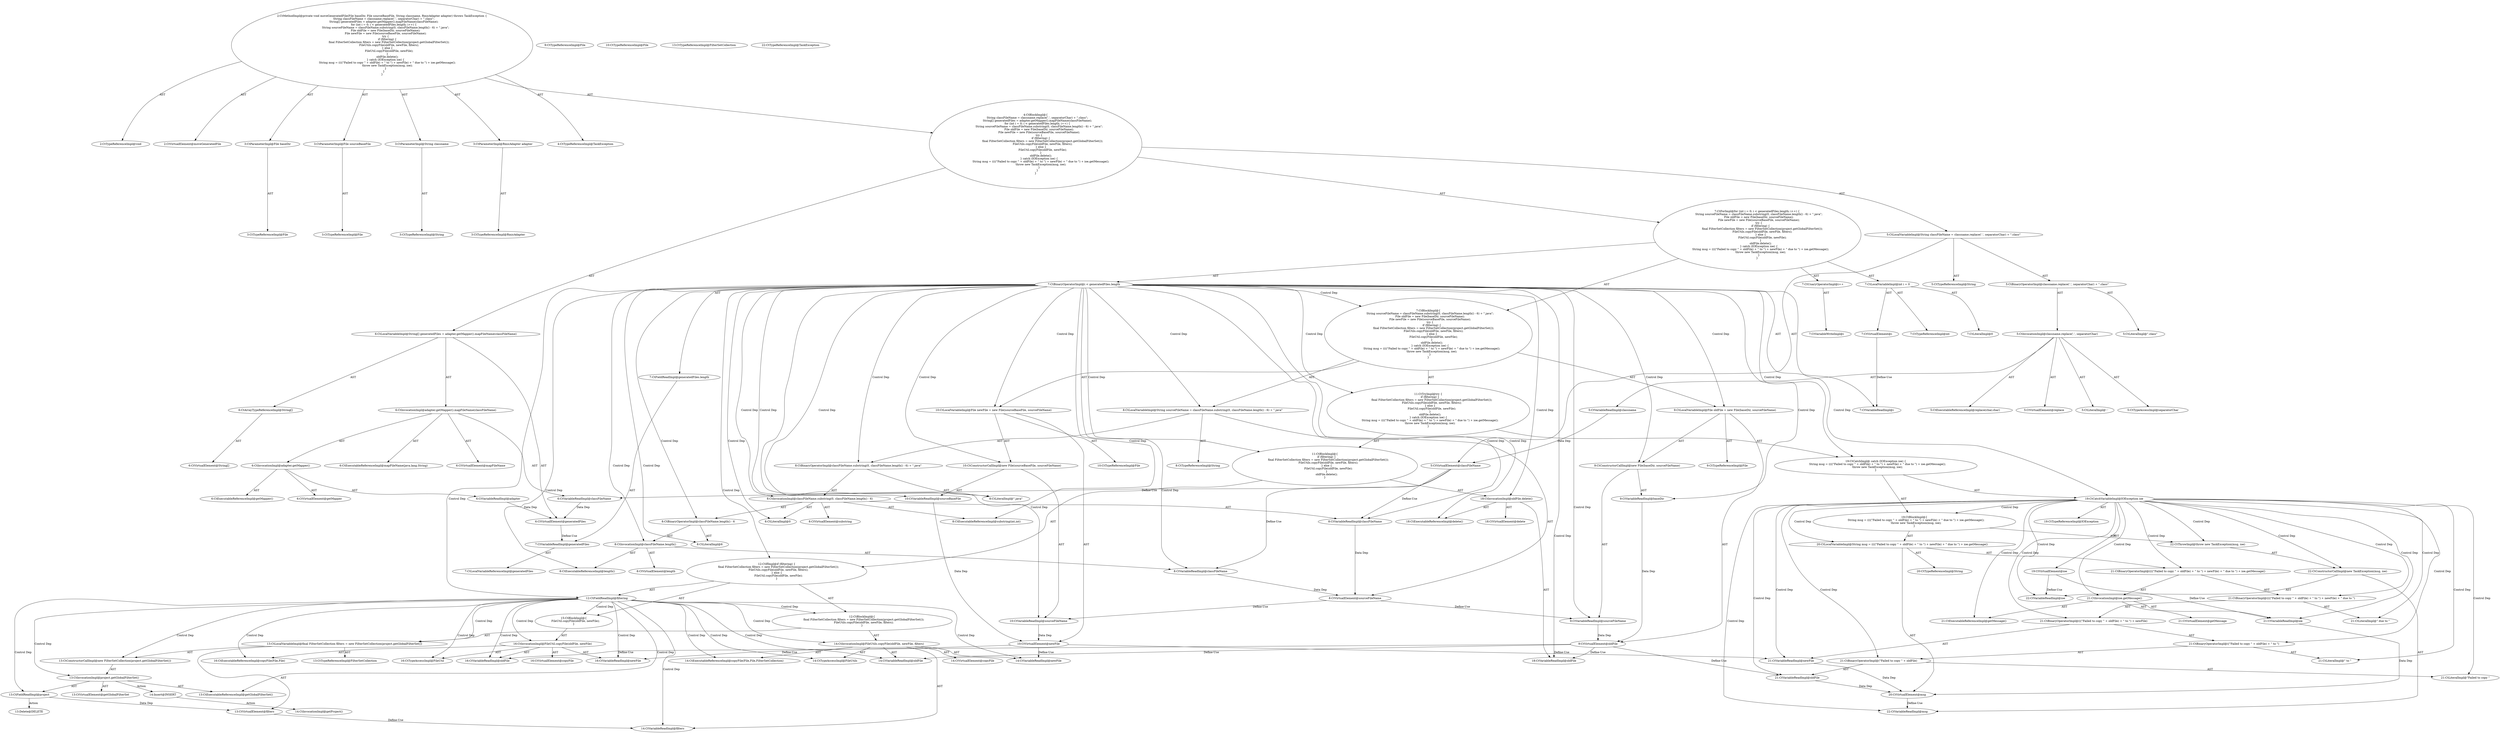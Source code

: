 digraph "moveGeneratedFile#?,File,File,String,RmicAdapter" {
0 [label="2:CtTypeReferenceImpl@void" shape=ellipse]
1 [label="2:CtVirtualElement@moveGeneratedFile" shape=ellipse]
2 [label="3:CtParameterImpl@File baseDir" shape=ellipse]
3 [label="3:CtTypeReferenceImpl@File" shape=ellipse]
4 [label="3:CtParameterImpl@File sourceBaseFile" shape=ellipse]
5 [label="3:CtTypeReferenceImpl@File" shape=ellipse]
6 [label="3:CtParameterImpl@String classname" shape=ellipse]
7 [label="3:CtTypeReferenceImpl@String" shape=ellipse]
8 [label="3:CtParameterImpl@RmicAdapter adapter" shape=ellipse]
9 [label="3:CtTypeReferenceImpl@RmicAdapter" shape=ellipse]
10 [label="4:CtTypeReferenceImpl@TaskException" shape=ellipse]
11 [label="5:CtTypeReferenceImpl@String" shape=ellipse]
12 [label="5:CtExecutableReferenceImpl@replace(char,char)" shape=ellipse]
13 [label="5:CtVirtualElement@replace" shape=ellipse]
14 [label="5:CtVariableReadImpl@classname" shape=ellipse]
15 [label="5:CtLiteralImpl@'.'" shape=ellipse]
16 [label="5:CtTypeAccessImpl@separatorChar" shape=ellipse]
17 [label="5:CtInvocationImpl@classname.replace('.', separatorChar)" shape=ellipse]
18 [label="5:CtLiteralImpl@\".class\"" shape=ellipse]
19 [label="5:CtBinaryOperatorImpl@classname.replace('.', separatorChar) + \".class\"" shape=ellipse]
20 [label="5:CtVirtualElement@classFileName" shape=ellipse]
21 [label="5:CtLocalVariableImpl@String classFileName = classname.replace('.', separatorChar) + \".class\"" shape=ellipse]
22 [label="6:CtVirtualElement@String[]" shape=ellipse]
23 [label="6:CtArrayTypeReferenceImpl@String[]" shape=ellipse]
24 [label="6:CtExecutableReferenceImpl@mapFileName(java.lang.String)" shape=ellipse]
25 [label="6:CtVirtualElement@mapFileName" shape=ellipse]
26 [label="6:CtExecutableReferenceImpl@getMapper()" shape=ellipse]
27 [label="6:CtVirtualElement@getMapper" shape=ellipse]
28 [label="6:CtVariableReadImpl@adapter" shape=ellipse]
29 [label="6:CtInvocationImpl@adapter.getMapper()" shape=ellipse]
30 [label="6:CtVariableReadImpl@classFileName" shape=ellipse]
31 [label="6:CtInvocationImpl@adapter.getMapper().mapFileName(classFileName)" shape=ellipse]
32 [label="6:CtVirtualElement@generatedFiles" shape=ellipse]
33 [label="6:CtLocalVariableImpl@String[] generatedFiles = adapter.getMapper().mapFileName(classFileName)" shape=ellipse]
34 [label="7:CtTypeReferenceImpl@int" shape=ellipse]
35 [label="7:CtLiteralImpl@0" shape=ellipse]
36 [label="7:CtVirtualElement@i" shape=ellipse]
37 [label="7:CtLocalVariableImpl@int i = 0" shape=ellipse]
38 [label="7:CtVariableReadImpl@i" shape=ellipse]
39 [label="7:CtVariableReadImpl@generatedFiles" shape=ellipse]
40 [label="7:CtLocalVariableReferenceImpl@generatedFiles" shape=ellipse]
41 [label="7:CtFieldReadImpl@generatedFiles.length" shape=ellipse]
42 [label="7:CtBinaryOperatorImpl@i < generatedFiles.length" shape=ellipse]
43 [label="7:CtVariableWriteImpl@i" shape=ellipse]
44 [label="7:CtUnaryOperatorImpl@i++" shape=ellipse]
45 [label="8:CtTypeReferenceImpl@String" shape=ellipse]
46 [label="8:CtExecutableReferenceImpl@substring(int,int)" shape=ellipse]
47 [label="8:CtVirtualElement@substring" shape=ellipse]
48 [label="8:CtVariableReadImpl@classFileName" shape=ellipse]
49 [label="8:CtLiteralImpl@0" shape=ellipse]
50 [label="8:CtExecutableReferenceImpl@length()" shape=ellipse]
51 [label="8:CtVirtualElement@length" shape=ellipse]
52 [label="8:CtVariableReadImpl@classFileName" shape=ellipse]
53 [label="8:CtInvocationImpl@classFileName.length()" shape=ellipse]
54 [label="8:CtLiteralImpl@6" shape=ellipse]
55 [label="8:CtBinaryOperatorImpl@classFileName.length() - 6" shape=ellipse]
56 [label="8:CtInvocationImpl@classFileName.substring(0, classFileName.length() - 6)" shape=ellipse]
57 [label="8:CtLiteralImpl@\".java\"" shape=ellipse]
58 [label="8:CtBinaryOperatorImpl@classFileName.substring(0, classFileName.length() - 6) + \".java\"" shape=ellipse]
59 [label="8:CtVirtualElement@sourceFileName" shape=ellipse]
60 [label="8:CtLocalVariableImpl@String sourceFileName = classFileName.substring(0, classFileName.length() - 6) + \".java\"" shape=ellipse]
61 [label="9:CtTypeReferenceImpl@File" shape=ellipse]
62 [label="9:CtTypeReferenceImpl@File" shape=ellipse]
63 [label="9:CtVariableReadImpl@baseDir" shape=ellipse]
64 [label="9:CtVariableReadImpl@sourceFileName" shape=ellipse]
65 [label="9:CtConstructorCallImpl@new File(baseDir, sourceFileName)" shape=ellipse]
66 [label="9:CtVirtualElement@oldFile" shape=ellipse]
67 [label="9:CtLocalVariableImpl@File oldFile = new File(baseDir, sourceFileName)" shape=ellipse]
68 [label="10:CtTypeReferenceImpl@File" shape=ellipse]
69 [label="10:CtTypeReferenceImpl@File" shape=ellipse]
70 [label="10:CtVariableReadImpl@sourceBaseFile" shape=ellipse]
71 [label="10:CtVariableReadImpl@sourceFileName" shape=ellipse]
72 [label="10:CtConstructorCallImpl@new File(sourceBaseFile, sourceFileName)" shape=ellipse]
73 [label="10:CtVirtualElement@newFile" shape=ellipse]
74 [label="10:CtLocalVariableImpl@File newFile = new File(sourceBaseFile, sourceFileName)" shape=ellipse]
75 [label="12:CtFieldReadImpl@filtering" shape=ellipse]
76 [label="13:CtTypeReferenceImpl@FilterSetCollection" shape=ellipse]
77 [label="13:CtTypeReferenceImpl@FilterSetCollection" shape=ellipse]
78 [label="13:CtExecutableReferenceImpl@getGlobalFilterSet()" shape=ellipse]
79 [label="13:CtVirtualElement@getGlobalFilterSet" shape=ellipse]
80 [label="13:CtFieldReadImpl@project" shape=ellipse]
81 [label="13:CtInvocationImpl@project.getGlobalFilterSet()" shape=ellipse]
82 [label="13:CtConstructorCallImpl@new FilterSetCollection(project.getGlobalFilterSet())" shape=ellipse]
83 [label="13:CtVirtualElement@filters" shape=ellipse]
84 [label="13:CtLocalVariableImpl@final FilterSetCollection filters = new FilterSetCollection(project.getGlobalFilterSet())" shape=ellipse]
85 [label="14:CtExecutableReferenceImpl@copyFile(File,File,FilterSetCollection)" shape=ellipse]
86 [label="14:CtVirtualElement@copyFile" shape=ellipse]
87 [label="14:CtTypeAccessImpl@FileUtils" shape=ellipse]
88 [label="14:CtVariableReadImpl@oldFile" shape=ellipse]
89 [label="14:CtVariableReadImpl@newFile" shape=ellipse]
90 [label="14:CtVariableReadImpl@filters" shape=ellipse]
91 [label="14:CtInvocationImpl@FileUtils.copyFile(oldFile, newFile, filters)" shape=ellipse]
92 [label="12:CtBlockImpl@\{
    final FilterSetCollection filters = new FilterSetCollection(project.getGlobalFilterSet());
    FileUtils.copyFile(oldFile, newFile, filters);
\}" shape=ellipse]
93 [label="16:CtExecutableReferenceImpl@copyFile(File,File)" shape=ellipse]
94 [label="16:CtVirtualElement@copyFile" shape=ellipse]
95 [label="16:CtTypeAccessImpl@FileUtil" shape=ellipse]
96 [label="16:CtVariableReadImpl@oldFile" shape=ellipse]
97 [label="16:CtVariableReadImpl@newFile" shape=ellipse]
98 [label="16:CtInvocationImpl@FileUtil.copyFile(oldFile, newFile)" shape=ellipse]
99 [label="15:CtBlockImpl@\{
    FileUtil.copyFile(oldFile, newFile);
\}" shape=ellipse]
100 [label="12:CtIfImpl@if (filtering) \{
    final FilterSetCollection filters = new FilterSetCollection(project.getGlobalFilterSet());
    FileUtils.copyFile(oldFile, newFile, filters);
\} else \{
    FileUtil.copyFile(oldFile, newFile);
\}" shape=ellipse]
101 [label="18:CtExecutableReferenceImpl@delete()" shape=ellipse]
102 [label="18:CtVirtualElement@delete" shape=ellipse]
103 [label="18:CtVariableReadImpl@oldFile" shape=ellipse]
104 [label="18:CtInvocationImpl@oldFile.delete()" shape=ellipse]
105 [label="11:CtBlockImpl@\{
    if (filtering) \{
        final FilterSetCollection filters = new FilterSetCollection(project.getGlobalFilterSet());
        FileUtils.copyFile(oldFile, newFile, filters);
    \} else \{
        FileUtil.copyFile(oldFile, newFile);
    \}
    oldFile.delete();
\}" shape=ellipse]
106 [label="19:CtVirtualElement@ioe" shape=ellipse]
107 [label="19:CtTypeReferenceImpl@IOException" shape=ellipse]
108 [label="19:CtCatchVariableImpl@IOException ioe" shape=ellipse]
109 [label="20:CtTypeReferenceImpl@String" shape=ellipse]
110 [label="21:CtLiteralImpl@\"Failed to copy \"" shape=ellipse]
111 [label="21:CtVariableReadImpl@oldFile" shape=ellipse]
112 [label="21:CtBinaryOperatorImpl@(\"Failed to copy \" + oldFile)" shape=ellipse]
113 [label="21:CtLiteralImpl@\" to \"" shape=ellipse]
114 [label="21:CtBinaryOperatorImpl@((\"Failed to copy \" + oldFile) + \" to \")" shape=ellipse]
115 [label="21:CtVariableReadImpl@newFile" shape=ellipse]
116 [label="21:CtBinaryOperatorImpl@(((\"Failed to copy \" + oldFile) + \" to \") + newFile)" shape=ellipse]
117 [label="21:CtLiteralImpl@\" due to \"" shape=ellipse]
118 [label="21:CtBinaryOperatorImpl@((((\"Failed to copy \" + oldFile) + \" to \") + newFile) + \" due to \")" shape=ellipse]
119 [label="21:CtExecutableReferenceImpl@getMessage()" shape=ellipse]
120 [label="21:CtVirtualElement@getMessage" shape=ellipse]
121 [label="21:CtVariableReadImpl@ioe" shape=ellipse]
122 [label="21:CtInvocationImpl@ioe.getMessage()" shape=ellipse]
123 [label="21:CtBinaryOperatorImpl@((((\"Failed to copy \" + oldFile) + \" to \") + newFile) + \" due to \") + ioe.getMessage()" shape=ellipse]
124 [label="20:CtVirtualElement@msg" shape=ellipse]
125 [label="20:CtLocalVariableImpl@String msg = ((((\"Failed to copy \" + oldFile) + \" to \") + newFile) + \" due to \") + ioe.getMessage()" shape=ellipse]
126 [label="22:CtTypeReferenceImpl@TaskException" shape=ellipse]
127 [label="22:CtVariableReadImpl@msg" shape=ellipse]
128 [label="22:CtVariableReadImpl@ioe" shape=ellipse]
129 [label="22:CtConstructorCallImpl@new TaskException(msg, ioe)" shape=ellipse]
130 [label="22:CtThrowImpl@throw new TaskException(msg, ioe)" shape=ellipse]
131 [label="19:CtBlockImpl@\{
    String msg = ((((\"Failed to copy \" + oldFile) + \" to \") + newFile) + \" due to \") + ioe.getMessage();
    throw new TaskException(msg, ioe);
\}" shape=ellipse]
132 [label="19:CtCatchImpl@ catch (IOException ioe) \{
    String msg = ((((\"Failed to copy \" + oldFile) + \" to \") + newFile) + \" due to \") + ioe.getMessage();
    throw new TaskException(msg, ioe);
\}" shape=ellipse]
133 [label="11:CtTryImpl@try \{
    if (filtering) \{
        final FilterSetCollection filters = new FilterSetCollection(project.getGlobalFilterSet());
        FileUtils.copyFile(oldFile, newFile, filters);
    \} else \{
        FileUtil.copyFile(oldFile, newFile);
    \}
    oldFile.delete();
\} catch (IOException ioe) \{
    String msg = ((((\"Failed to copy \" + oldFile) + \" to \") + newFile) + \" due to \") + ioe.getMessage();
    throw new TaskException(msg, ioe);
\}" shape=ellipse]
134 [label="7:CtBlockImpl@\{
    String sourceFileName = classFileName.substring(0, classFileName.length() - 6) + \".java\";
    File oldFile = new File(baseDir, sourceFileName);
    File newFile = new File(sourceBaseFile, sourceFileName);
    try \{
        if (filtering) \{
            final FilterSetCollection filters = new FilterSetCollection(project.getGlobalFilterSet());
            FileUtils.copyFile(oldFile, newFile, filters);
        \} else \{
            FileUtil.copyFile(oldFile, newFile);
        \}
        oldFile.delete();
    \} catch (IOException ioe) \{
        String msg = ((((\"Failed to copy \" + oldFile) + \" to \") + newFile) + \" due to \") + ioe.getMessage();
        throw new TaskException(msg, ioe);
    \}
\}" shape=ellipse]
135 [label="7:CtForImpl@for (int i = 0; i < generatedFiles.length; i++) \{
    String sourceFileName = classFileName.substring(0, classFileName.length() - 6) + \".java\";
    File oldFile = new File(baseDir, sourceFileName);
    File newFile = new File(sourceBaseFile, sourceFileName);
    try \{
        if (filtering) \{
            final FilterSetCollection filters = new FilterSetCollection(project.getGlobalFilterSet());
            FileUtils.copyFile(oldFile, newFile, filters);
        \} else \{
            FileUtil.copyFile(oldFile, newFile);
        \}
        oldFile.delete();
    \} catch (IOException ioe) \{
        String msg = ((((\"Failed to copy \" + oldFile) + \" to \") + newFile) + \" due to \") + ioe.getMessage();
        throw new TaskException(msg, ioe);
    \}
\}" shape=ellipse]
136 [label="4:CtBlockImpl@\{
    String classFileName = classname.replace('.', separatorChar) + \".class\";
    String[] generatedFiles = adapter.getMapper().mapFileName(classFileName);
    for (int i = 0; i < generatedFiles.length; i++) \{
        String sourceFileName = classFileName.substring(0, classFileName.length() - 6) + \".java\";
        File oldFile = new File(baseDir, sourceFileName);
        File newFile = new File(sourceBaseFile, sourceFileName);
        try \{
            if (filtering) \{
                final FilterSetCollection filters = new FilterSetCollection(project.getGlobalFilterSet());
                FileUtils.copyFile(oldFile, newFile, filters);
            \} else \{
                FileUtil.copyFile(oldFile, newFile);
            \}
            oldFile.delete();
        \} catch (IOException ioe) \{
            String msg = ((((\"Failed to copy \" + oldFile) + \" to \") + newFile) + \" due to \") + ioe.getMessage();
            throw new TaskException(msg, ioe);
        \}
    \}
\}" shape=ellipse]
137 [label="2:CtMethodImpl@private void moveGeneratedFile(File baseDir, File sourceBaseFile, String classname, RmicAdapter adapter) throws TaskException \{
    String classFileName = classname.replace('.', separatorChar) + \".class\";
    String[] generatedFiles = adapter.getMapper().mapFileName(classFileName);
    for (int i = 0; i < generatedFiles.length; i++) \{
        String sourceFileName = classFileName.substring(0, classFileName.length() - 6) + \".java\";
        File oldFile = new File(baseDir, sourceFileName);
        File newFile = new File(sourceBaseFile, sourceFileName);
        try \{
            if (filtering) \{
                final FilterSetCollection filters = new FilterSetCollection(project.getGlobalFilterSet());
                FileUtils.copyFile(oldFile, newFile, filters);
            \} else \{
                FileUtil.copyFile(oldFile, newFile);
            \}
            oldFile.delete();
        \} catch (IOException ioe) \{
            String msg = ((((\"Failed to copy \" + oldFile) + \" to \") + newFile) + \" due to \") + ioe.getMessage();
            throw new TaskException(msg, ioe);
        \}
    \}
\}" shape=ellipse]
138 [label="13:Delete@DELETE" shape=ellipse]
139 [label="14:Insert@INSERT" shape=ellipse]
140 [label="14:CtInvocationImpl@getProject()" shape=ellipse]
2 -> 3 [label="AST"];
4 -> 5 [label="AST"];
6 -> 7 [label="AST"];
8 -> 9 [label="AST"];
14 -> 20 [label="Data Dep"];
17 -> 13 [label="AST"];
17 -> 14 [label="AST"];
17 -> 12 [label="AST"];
17 -> 15 [label="AST"];
17 -> 16 [label="AST"];
19 -> 17 [label="AST"];
19 -> 18 [label="AST"];
20 -> 30 [label="Define-Use"];
20 -> 48 [label="Define-Use"];
20 -> 52 [label="Define-Use"];
21 -> 20 [label="AST"];
21 -> 11 [label="AST"];
21 -> 19 [label="AST"];
23 -> 22 [label="AST"];
28 -> 32 [label="Data Dep"];
29 -> 27 [label="AST"];
29 -> 28 [label="AST"];
29 -> 26 [label="AST"];
30 -> 32 [label="Data Dep"];
31 -> 25 [label="AST"];
31 -> 29 [label="AST"];
31 -> 24 [label="AST"];
31 -> 30 [label="AST"];
32 -> 39 [label="Define-Use"];
33 -> 32 [label="AST"];
33 -> 23 [label="AST"];
33 -> 31 [label="AST"];
36 -> 38 [label="Define-Use"];
37 -> 36 [label="AST"];
37 -> 34 [label="AST"];
37 -> 35 [label="AST"];
39 -> 40 [label="AST"];
41 -> 39 [label="AST"];
42 -> 38 [label="AST"];
42 -> 41 [label="AST"];
42 -> 134 [label="Control Dep"];
42 -> 60 [label="Control Dep"];
42 -> 58 [label="Control Dep"];
42 -> 56 [label="Control Dep"];
42 -> 46 [label="Control Dep"];
42 -> 48 [label="Control Dep"];
42 -> 49 [label="Control Dep"];
42 -> 55 [label="Control Dep"];
42 -> 53 [label="Control Dep"];
42 -> 50 [label="Control Dep"];
42 -> 52 [label="Control Dep"];
42 -> 54 [label="Control Dep"];
42 -> 57 [label="Control Dep"];
42 -> 67 [label="Control Dep"];
42 -> 65 [label="Control Dep"];
42 -> 63 [label="Control Dep"];
42 -> 64 [label="Control Dep"];
42 -> 74 [label="Control Dep"];
42 -> 72 [label="Control Dep"];
42 -> 70 [label="Control Dep"];
42 -> 71 [label="Control Dep"];
42 -> 133 [label="Control Dep"];
42 -> 105 [label="Control Dep"];
42 -> 100 [label="Control Dep"];
42 -> 75 [label="Control Dep"];
42 -> 104 [label="Control Dep"];
42 -> 101 [label="Control Dep"];
42 -> 103 [label="Control Dep"];
42 -> 132 [label="Control Dep"];
42 -> 108 [label="Control Dep"];
44 -> 43 [label="AST"];
48 -> 59 [label="Data Dep"];
52 -> 59 [label="Data Dep"];
53 -> 51 [label="AST"];
53 -> 52 [label="AST"];
53 -> 50 [label="AST"];
55 -> 53 [label="AST"];
55 -> 54 [label="AST"];
56 -> 47 [label="AST"];
56 -> 48 [label="AST"];
56 -> 46 [label="AST"];
56 -> 49 [label="AST"];
56 -> 55 [label="AST"];
58 -> 56 [label="AST"];
58 -> 57 [label="AST"];
59 -> 64 [label="Define-Use"];
59 -> 71 [label="Define-Use"];
60 -> 59 [label="AST"];
60 -> 45 [label="AST"];
60 -> 58 [label="AST"];
63 -> 66 [label="Data Dep"];
64 -> 66 [label="Data Dep"];
65 -> 63 [label="AST"];
65 -> 64 [label="AST"];
66 -> 88 [label="Define-Use"];
66 -> 96 [label="Define-Use"];
66 -> 103 [label="Define-Use"];
66 -> 111 [label="Define-Use"];
67 -> 66 [label="AST"];
67 -> 61 [label="AST"];
67 -> 65 [label="AST"];
70 -> 73 [label="Data Dep"];
71 -> 73 [label="Data Dep"];
72 -> 70 [label="AST"];
72 -> 71 [label="AST"];
73 -> 89 [label="Define-Use"];
73 -> 97 [label="Define-Use"];
73 -> 115 [label="Define-Use"];
74 -> 73 [label="AST"];
74 -> 68 [label="AST"];
74 -> 72 [label="AST"];
75 -> 92 [label="Control Dep"];
75 -> 84 [label="Control Dep"];
75 -> 82 [label="Control Dep"];
75 -> 81 [label="Control Dep"];
75 -> 78 [label="Control Dep"];
75 -> 80 [label="Control Dep"];
75 -> 91 [label="Control Dep"];
75 -> 85 [label="Control Dep"];
75 -> 87 [label="Control Dep"];
75 -> 88 [label="Control Dep"];
75 -> 89 [label="Control Dep"];
75 -> 90 [label="Control Dep"];
75 -> 99 [label="Control Dep"];
75 -> 98 [label="Control Dep"];
75 -> 93 [label="Control Dep"];
75 -> 95 [label="Control Dep"];
75 -> 96 [label="Control Dep"];
75 -> 97 [label="Control Dep"];
80 -> 83 [label="Data Dep"];
80 -> 138 [label="Action"];
81 -> 79 [label="AST"];
81 -> 80 [label="AST"];
81 -> 78 [label="AST"];
81 -> 139 [label="Action"];
82 -> 81 [label="AST"];
83 -> 90 [label="Define-Use"];
84 -> 83 [label="AST"];
84 -> 76 [label="AST"];
84 -> 82 [label="AST"];
91 -> 86 [label="AST"];
91 -> 87 [label="AST"];
91 -> 85 [label="AST"];
91 -> 88 [label="AST"];
91 -> 89 [label="AST"];
91 -> 90 [label="AST"];
92 -> 84 [label="AST"];
92 -> 91 [label="AST"];
98 -> 94 [label="AST"];
98 -> 95 [label="AST"];
98 -> 93 [label="AST"];
98 -> 96 [label="AST"];
98 -> 97 [label="AST"];
99 -> 98 [label="AST"];
100 -> 75 [label="AST"];
100 -> 92 [label="AST"];
100 -> 99 [label="AST"];
104 -> 102 [label="AST"];
104 -> 103 [label="AST"];
104 -> 101 [label="AST"];
105 -> 100 [label="AST"];
105 -> 104 [label="AST"];
106 -> 121 [label="Define-Use"];
106 -> 128 [label="Define-Use"];
108 -> 106 [label="AST"];
108 -> 107 [label="AST"];
108 -> 131 [label="Control Dep"];
108 -> 125 [label="Control Dep"];
108 -> 123 [label="Control Dep"];
108 -> 118 [label="Control Dep"];
108 -> 116 [label="Control Dep"];
108 -> 114 [label="Control Dep"];
108 -> 112 [label="Control Dep"];
108 -> 110 [label="Control Dep"];
108 -> 111 [label="Control Dep"];
108 -> 113 [label="Control Dep"];
108 -> 115 [label="Control Dep"];
108 -> 117 [label="Control Dep"];
108 -> 122 [label="Control Dep"];
108 -> 119 [label="Control Dep"];
108 -> 121 [label="Control Dep"];
108 -> 130 [label="Control Dep"];
108 -> 129 [label="Control Dep"];
108 -> 127 [label="Control Dep"];
108 -> 128 [label="Control Dep"];
111 -> 124 [label="Data Dep"];
112 -> 110 [label="AST"];
112 -> 111 [label="AST"];
114 -> 112 [label="AST"];
114 -> 113 [label="AST"];
115 -> 124 [label="Data Dep"];
116 -> 114 [label="AST"];
116 -> 115 [label="AST"];
118 -> 116 [label="AST"];
118 -> 117 [label="AST"];
121 -> 124 [label="Data Dep"];
122 -> 120 [label="AST"];
122 -> 121 [label="AST"];
122 -> 119 [label="AST"];
123 -> 118 [label="AST"];
123 -> 122 [label="AST"];
124 -> 127 [label="Define-Use"];
125 -> 124 [label="AST"];
125 -> 109 [label="AST"];
125 -> 123 [label="AST"];
129 -> 127 [label="AST"];
129 -> 128 [label="AST"];
130 -> 129 [label="AST"];
131 -> 125 [label="AST"];
131 -> 130 [label="AST"];
132 -> 108 [label="AST"];
132 -> 131 [label="AST"];
133 -> 105 [label="AST"];
133 -> 132 [label="AST"];
134 -> 60 [label="AST"];
134 -> 67 [label="AST"];
134 -> 74 [label="AST"];
134 -> 133 [label="AST"];
135 -> 37 [label="AST"];
135 -> 42 [label="AST"];
135 -> 44 [label="AST"];
135 -> 134 [label="AST"];
136 -> 21 [label="AST"];
136 -> 33 [label="AST"];
136 -> 135 [label="AST"];
137 -> 1 [label="AST"];
137 -> 0 [label="AST"];
137 -> 2 [label="AST"];
137 -> 4 [label="AST"];
137 -> 6 [label="AST"];
137 -> 8 [label="AST"];
137 -> 10 [label="AST"];
137 -> 136 [label="AST"];
139 -> 140 [label="Action"];
}
